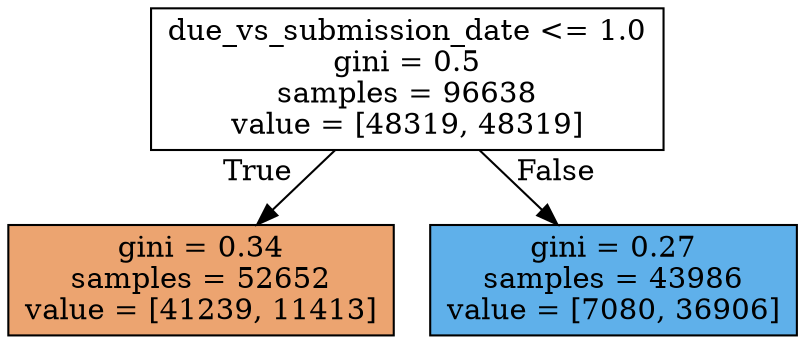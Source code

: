 digraph Tree {
node [shape=box, style="filled", color="black"] ;
0 [label="due_vs_submission_date <= 1.0\ngini = 0.5\nsamples = 96638\nvalue = [48319, 48319]", fillcolor="#e5813900"] ;
1 [label="gini = 0.34\nsamples = 52652\nvalue = [41239, 11413]", fillcolor="#e58139b8"] ;
0 -> 1 [labeldistance=2.5, labelangle=45, headlabel="True"] ;
2 [label="gini = 0.27\nsamples = 43986\nvalue = [7080, 36906]", fillcolor="#399de5ce"] ;
0 -> 2 [labeldistance=2.5, labelangle=-45, headlabel="False"] ;
}